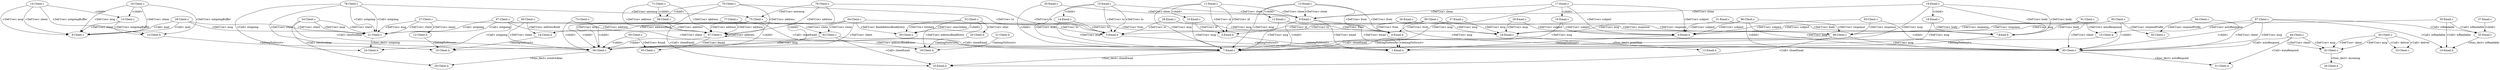 digraph {
1 [label = "8-Client.c"];
2 [label = "13-Client.c"];
2 -> 1[label="<Def-Use> client"];
3 [label = "14-Client.c"];
3 -> 1[label="<Def-Use> client"];
3 -> 1[label="<Def-Use> msg"];
3 -> 2[label="<child>"];
4 [label = "16-Client.c"];
4 -> 1[label="<Def-Use> client"];
4 -> 2[label="<child>"];
4 -> 1[label="<Def-Use> msg"];
5 [label = "21-Client.c"];
6 [label = "24-Client.c"];
6 -> 5[label="<Def-Use> client"];
6 -> 5[label="<Def-Use> msg"];
7 [label = "27-Client.c"];
7 -> 5[label="<Def-Use> msg"];
7 -> 5[label="<Def-Use> client"];
8 [label = "28-Client.c"];
8 -> 1[label="<Call> mail"];
8 -> 5[label="<Def-Use> client"];
8 -> 5[label="<Def-Use> msg"];
9 [label = "33-Client.c"];
10 [label = "42-Client.c"];
11 [label = "44-Client.c"];
11 -> 10[label="<Def-Use> client"];
11 -> 10[label="<Def-Use> msg"];
12 [label = "45-Client.c"];
12 -> 9[label="<Call> deliver"];
12 -> 10[label="<Def-Use> client"];
12 -> 10[label="<Def-Use> msg"];
13 [label = "50-Client.c"];
14 [label = "52-Client.c"];
14 -> 13[label="<child>"];
14 -> 13[label="<Def-Use> listdata"];
14 -> 13[label="<Def-Use> searchdata"];
15 [label = "58-Client.c"];
16 [label = "60-Client.c"];
16 -> 15[label="<Def-Use> client"];
17 [label = "62-Client.c"];
17 -> 15[label="<Def-Use> msg"];
18 [label = "63-Client.c"];
19 [label = "64-Client.c"];
19 -> 15[label="<Def-Use> client"];
19 -> 13[label="<Def-Use> findAddressBookEntry"];
19 -> 17[label="<Def-Use> clone"];
20 [label = "65-Client.c"];
20 -> 18[label="<Def-Use> found"];
20 -> 15[label="<child>"];
21 [label = "67-Client.c"];
21 -> 15[label="<child>"];
21 -> 18[label="<Def-Use> found"];
21 -> 21[label="<Def-Use> address"];
22 [label = "68-Client.c"];
22 -> 21[label="<Def-Use> address"];
22 -> 15[label="<child>"];
23 [label = "70-Client.c"];
23 -> 15[label="<Def-Use> msg"];
23 -> 21[label="<Def-Use> address"];
23 -> 22[label="<child>"];
24 [label = "71-Client.c"];
24 -> 21[label="<Def-Use> address"];
24 -> 22[label="<child>"];
24 -> 21[label="<Def-Use> address"];
25 [label = "73-Client.c"];
25 -> 21[label="<Def-Use> address"];
25 -> 15[label="<child>"];
26 [label = "75-Client.c"];
26 -> 17[label="<Def-Use> clone"];
26 -> 15[label="<child>"];
27 [label = "76-Client.c"];
27 -> 26[label="<Def-Use> newmsg"];
27 -> 21[label="<Def-Use> address"];
27 -> 15[label="<child>"];
28 [label = "77-Client.c"];
28 -> 21[label="<Def-Use> address"];
28 -> 15[label="<child>"];
28 -> 21[label="<Def-Use> address"];
29 [label = "78-Client.c"];
29 -> 5[label="<Call> outgoing"];
29 -> 15[label="<Def-Use> client"];
29 -> 26[label="<Def-Use> newmsg"];
30 [label = "85-Client.c"];
31 [label = "87-Client.c"];
31 -> 30[label="<Def-Use> client"];
31 -> 30[label="<Def-Use> msg"];
32 [label = "89-Client.c"];
32 -> 30[label="<Def-Use> msg"];
33 [label = "90-Client.c"];
33 -> 32[label="<Def-Use> response"];
33 -> 30[label="<Def-Use> msg"];
34 [label = "91-Client.c"];
34 -> 32[label="<Def-Use> response"];
34 -> 30[label="<Def-Use> client"];
35 [label = "92-Client.c"];
36 [label = "93-Client.c"];
36 -> 32[label="<Def-Use> response"];
36 -> 30[label="<child>"];
37 [label = "94-Client.c"];
37 -> 35[label="<Def-Use> respondPrefix"];
37 -> 30[label="<child>"];
38 [label = "95-Client.c"];
38 -> 32[label="<Def-Use> response"];
38 -> 30[label="<child>"];
38 -> 35[label="<Def-Use> respondPrefix"];
39 [label = "96-Client.c"];
39 -> 32[label="<Def-Use> response"];
39 -> 30[label="<child>"];
39 -> 30[label="<Def-Use> msg"];
40 [label = "97-Client.c"];
40 -> 5[label="<Call> outgoing"];
40 -> 30[label="<Def-Use> client"];
40 -> 32[label="<Def-Use> response"];
41 [label = "10-Client.h"];
42 [label = "12-Client.h"];
43 [label = "13-Client.h"];
44 [label = "14-Client.h"];
45 [label = "15-Client.h"];
42 -> 41[label="<belongToStruct>"];
43 -> 41[label="<belongToStruct>"];
44 -> 41[label="<belongToStruct>"];
45 -> 41[label="<belongToStruct>"];
46 [label = "18-Client.h"];
47 [label = "20-Client.h"];
48 [label = "21-Client.h"];
47 -> 46[label="<belongToStruct>"];
48 -> 46[label="<belongToStruct>"];
49 [label = "24-Client.h"];
50 [label = "26-Client.h"];
51 [label = "29-Client.h"];
52 [label = "31-Client.h"];
53 [label = "7-Email.c"];
54 [label = "9-Email.c"];
54 -> 53[label="<child>"];
55 [label = "10-Email.c"];
55 -> 53[label="<Def-Use> msg"];
56 [label = "11-Email.c"];
56 -> 54[label="<Def-Use> clone"];
56 -> 53[label="<Def-Use> msg"];
56 -> 55[label="<child>"];
57 [label = "12-Email.c"];
57 -> 53[label="<Def-Use> msg"];
58 [label = "13-Email.c"];
58 -> 54[label="<Def-Use> clone"];
58 -> 53[label="<Def-Use> msg"];
58 -> 57[label="<child>"];
59 [label = "14-Email.c"];
59 -> 53[label="<Def-Use> msg"];
60 [label = "15-Email.c"];
60 -> 54[label="<Def-Use> clone"];
60 -> 53[label="<Def-Use> msg"];
60 -> 59[label="<child>"];
61 [label = "16-Email.c"];
61 -> 53[label="<Def-Use> msg"];
62 [label = "17-Email.c"];
62 -> 54[label="<Def-Use> clone"];
62 -> 53[label="<Def-Use> msg"];
62 -> 61[label="<child>"];
63 [label = "18-Email.c"];
63 -> 53[label="<Def-Use> msg"];
64 [label = "19-Email.c"];
64 -> 54[label="<Def-Use> clone"];
64 -> 53[label="<Def-Use> msg"];
64 -> 63[label="<child>"];
65 [label = "20-Email.c"];
65 -> 54[label="<Def-Use> clone"];
65 -> 53[label="<child>"];
66 [label = "24-Email.c"];
67 [label = "26-Email.c"];
67 -> 66[label="<Def-Use> msg"];
68 [label = "27-Email.c"];
68 -> 66[label="<Def-Use> msg"];
69 [label = "28-Email.c"];
69 -> 66[label="<Def-Use> msg"];
70 [label = "29-Email.c"];
70 -> 66[label="<Def-Use> msg"];
71 [label = "30-Email.c"];
71 -> 66[label="<Def-Use> msg"];
72 [label = "31-Email.c"];
72 -> 66[label="<Def-Use> msg"];
73 [label = "35-Email.c"];
74 [label = "37-Email.c"];
74 -> 73[label="<child>"];
75 [label = "1-Email.h"];
76 [label = "3-Email.h"];
77 [label = "4-Email.h"];
78 [label = "5-Email.h"];
79 [label = "6-Email.h"];
80 [label = "7-Email.h"];
79 -> 75[label="<belongToStruct>"];
77 -> 75[label="<belongToStruct>"];
80 -> 75[label="<belongToStruct>"];
78 -> 75[label="<belongToStruct>"];
76 -> 75[label="<belongToStruct>"];
81 [label = "10-Email.h"];
82 [label = "12-Email.h"];
83 [label = "14-Email.h"];
12 -> 9[label="<Call> deliver"];
39 -> 79[label="<Def-Use> subject"];
3 -> 43[label="<Def-Use> outgoingBuffer"];
58 -> 77[label="<Def-Use> from"];
62 -> 79[label="<Def-Use> subject"];
34 -> 80[label="<Def-Use> body"];
64 -> 80[label="<Def-Use> body"];
63 -> 80[label="<Def-Use> body"];
7 -> 77[label="<Def-Use> from"];
57 -> 77[label="<Def-Use> from"];
55 -> 76[label="<Def-Use> id"];
68 -> 77[label="<Def-Use> from"];
31 -> 83[label="<Call> isReadable"];
31 -> 73[label="<Call> isReadable"];
8 -> 1[label="<Call> mail"];
71 -> 83[label="<Call> isReadable"];
71 -> 73[label="<Call> isReadable"];
7 -> 42[label="<Def-Use> name"];
23 -> 78[label="<Def-Use> to"];
62 -> 79[label="<Def-Use> subject"];
60 -> 78[label="<Def-Use> to"];
61 -> 79[label="<Def-Use> subject"];
19 -> 78[label="<Def-Use> to"];
29 -> 5[label="<Call> outgoing"];
29 -> 49[label="<Call> outgoing"];
59 -> 78[label="<Def-Use> to"];
32 -> 53[label="<Call> cloneEmail"];
32 -> 81[label="<Call> cloneEmail"];
33 -> 77[label="<Def-Use> from"];
33 -> 78[label="<Def-Use> to"];
14 -> 47[label="<Def-Use> alias"];
56 -> 76[label="<Def-Use> id"];
16 -> 44[label="<Def-Use> addressBook"];
31 -> 45[label="<Def-Use> autoResponse"];
54 -> 75[label="<Def-Use> email"];
36 -> 79[label="<Def-Use> subject"];
72 -> 80[label="<Def-Use> body"];
64 -> 80[label="<Def-Use> body"];
4 -> 43[label="<Def-Use> outgoingBuffer"];
2 -> 43[label="<Def-Use> outgoingBuffer"];
26 -> 53[label="<Call> cloneEmail"];
26 -> 81[label="<Call> cloneEmail"];
38 -> 79[label="<Def-Use> subject"];
60 -> 78[label="<Def-Use> to"];
58 -> 77[label="<Def-Use> from"];
54 -> 75[label="<Def-Use> email"];
40 -> 5[label="<Call> outgoing"];
40 -> 49[label="<Call> outgoing"];
6 -> 51[label="<Call> resolveAlias"];
6 -> 15[label="<Call> resolveAlias"];
11 -> 52[label="<Call> autoRespond"];
11 -> 30[label="<Call> autoRespond"];
69 -> 78[label="<Def-Use> to"];
19 -> 44[label="<Def-Use> addressBook"];
34 -> 45[label="<Def-Use> autoResponse"];
21 -> 46[label="<Def-Use> addressBookEntry"];
17 -> 53[label="<Call> cloneEmail"];
17 -> 81[label="<Call> cloneEmail"];
56 -> 76[label="<Def-Use> id"];
27 -> 78[label="<Def-Use> to"];
14 -> 46[label="<Def-Use> addressBookEntry"];
70 -> 79[label="<Def-Use> subject"];
67 -> 76[label="<Def-Use> id"];
39 -> 79[label="<Def-Use> subject"];
5 -> 49[label="<func_decl> outgoing"];
10 -> 50[label="<func_decl> incoming"];
15 -> 51[label="<func_decl> resolveAlias"];
30 -> 52[label="<func_decl> autoRespond"];
73 -> 83[label="<func_decl> isReadable"];
66 -> 82[label="<func_decl> printMail"];
53 -> 81[label="<func_decl> cloneEmail"];
}